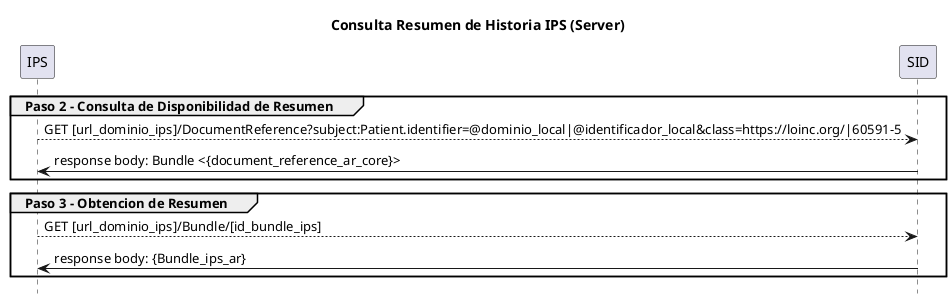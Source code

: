 @startuml
skinparam defaultFontName Arial

title Consulta Resumen de Historia IPS (Server)
hide footbox
participant "IPS" as Sender
participant "SID" as Receiver
group Paso 2 - Consulta de Disponibilidad de Resumen
"Sender" --> "Receiver" : GET [url_dominio_ips]/DocumentReference?subject:Patient.identifier=@dominio_local|@identificador_local&class=https://loinc.org/|60591-5
"Receiver" -> "Sender" : response body: Bundle <{document_reference_ar_core}>
end
group Paso 3 - Obtencion de Resumen
"Sender" --> "Receiver" : GET [url_dominio_ips]/Bundle/[id_bundle_ips]
"Receiver" -> "Sender" : response body: {Bundle_ips_ar}
end

@enduml